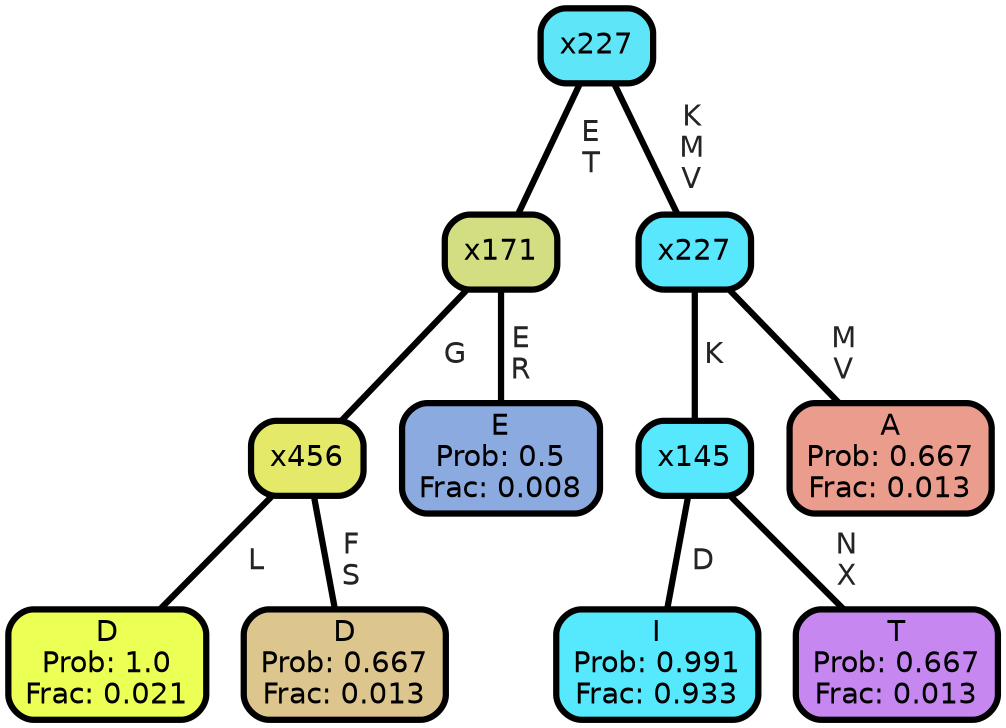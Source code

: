 graph Tree {
node [shape=box, style="filled, rounded",color="black",penwidth="3",fontcolor="black",                 fontname=helvetica] ;
graph [ranksep="0 equally", splines=straight,                 bgcolor=transparent, dpi=200] ;
edge [fontname=helvetica, fontweight=bold,fontcolor=grey14,color=black] ;
0 [label="D
Prob: 1.0
Frac: 0.021", fillcolor="#ebff55"] ;
1 [label="x456", fillcolor="#e5e96a"] ;
2 [label="D
Prob: 0.667
Frac: 0.013", fillcolor="#ddc68d"] ;
3 [label="x171", fillcolor="#d3dd81"] ;
4 [label="E
Prob: 0.5
Frac: 0.008", fillcolor="#8baae0"] ;
5 [label="x227", fillcolor="#5ee6f8"] ;
6 [label="I
Prob: 0.991
Frac: 0.933", fillcolor="#56e9fe"] ;
7 [label="x145", fillcolor="#57e8fe"] ;
8 [label="T
Prob: 0.667
Frac: 0.013", fillcolor="#c687f1"] ;
9 [label="x227", fillcolor="#59e7fd"] ;
10 [label="A
Prob: 0.667
Frac: 0.013", fillcolor="#ea9d8d"] ;
1 -- 0 [label=" L",penwidth=3] ;
1 -- 2 [label=" F\n S",penwidth=3] ;
3 -- 1 [label=" G",penwidth=3] ;
3 -- 4 [label=" E\n R",penwidth=3] ;
5 -- 3 [label=" E\n T",penwidth=3] ;
5 -- 9 [label=" K\n M\n V",penwidth=3] ;
7 -- 6 [label=" D",penwidth=3] ;
7 -- 8 [label=" N\n X",penwidth=3] ;
9 -- 7 [label=" K",penwidth=3] ;
9 -- 10 [label=" M\n V",penwidth=3] ;
{rank = same;}}